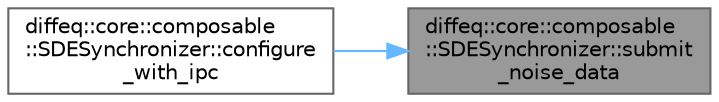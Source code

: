digraph "diffeq::core::composable::SDESynchronizer::submit_noise_data"
{
 // LATEX_PDF_SIZE
  bgcolor="transparent";
  edge [fontname=Helvetica,fontsize=10,labelfontname=Helvetica,labelfontsize=10];
  node [fontname=Helvetica,fontsize=10,shape=box,height=0.2,width=0.4];
  rankdir="RL";
  Node1 [id="Node000001",label="diffeq::core::composable\l::SDESynchronizer::submit\l_noise_data",height=0.2,width=0.4,color="gray40", fillcolor="grey60", style="filled", fontcolor="black",tooltip="Submit noise data from external process."];
  Node1 -> Node2 [id="edge1_Node000001_Node000002",dir="back",color="steelblue1",style="solid",tooltip=" "];
  Node2 [id="Node000002",label="diffeq::core::composable\l::SDESynchronizer::configure\l_with_ipc",height=0.2,width=0.4,color="grey40", fillcolor="white", style="filled",URL="$classdiffeq_1_1core_1_1composable_1_1_s_d_e_synchronizer.html#a385f315e239ff28cf80e546baf0d9c25",tooltip="Configure for use with InterprocessDecorator."];
}
